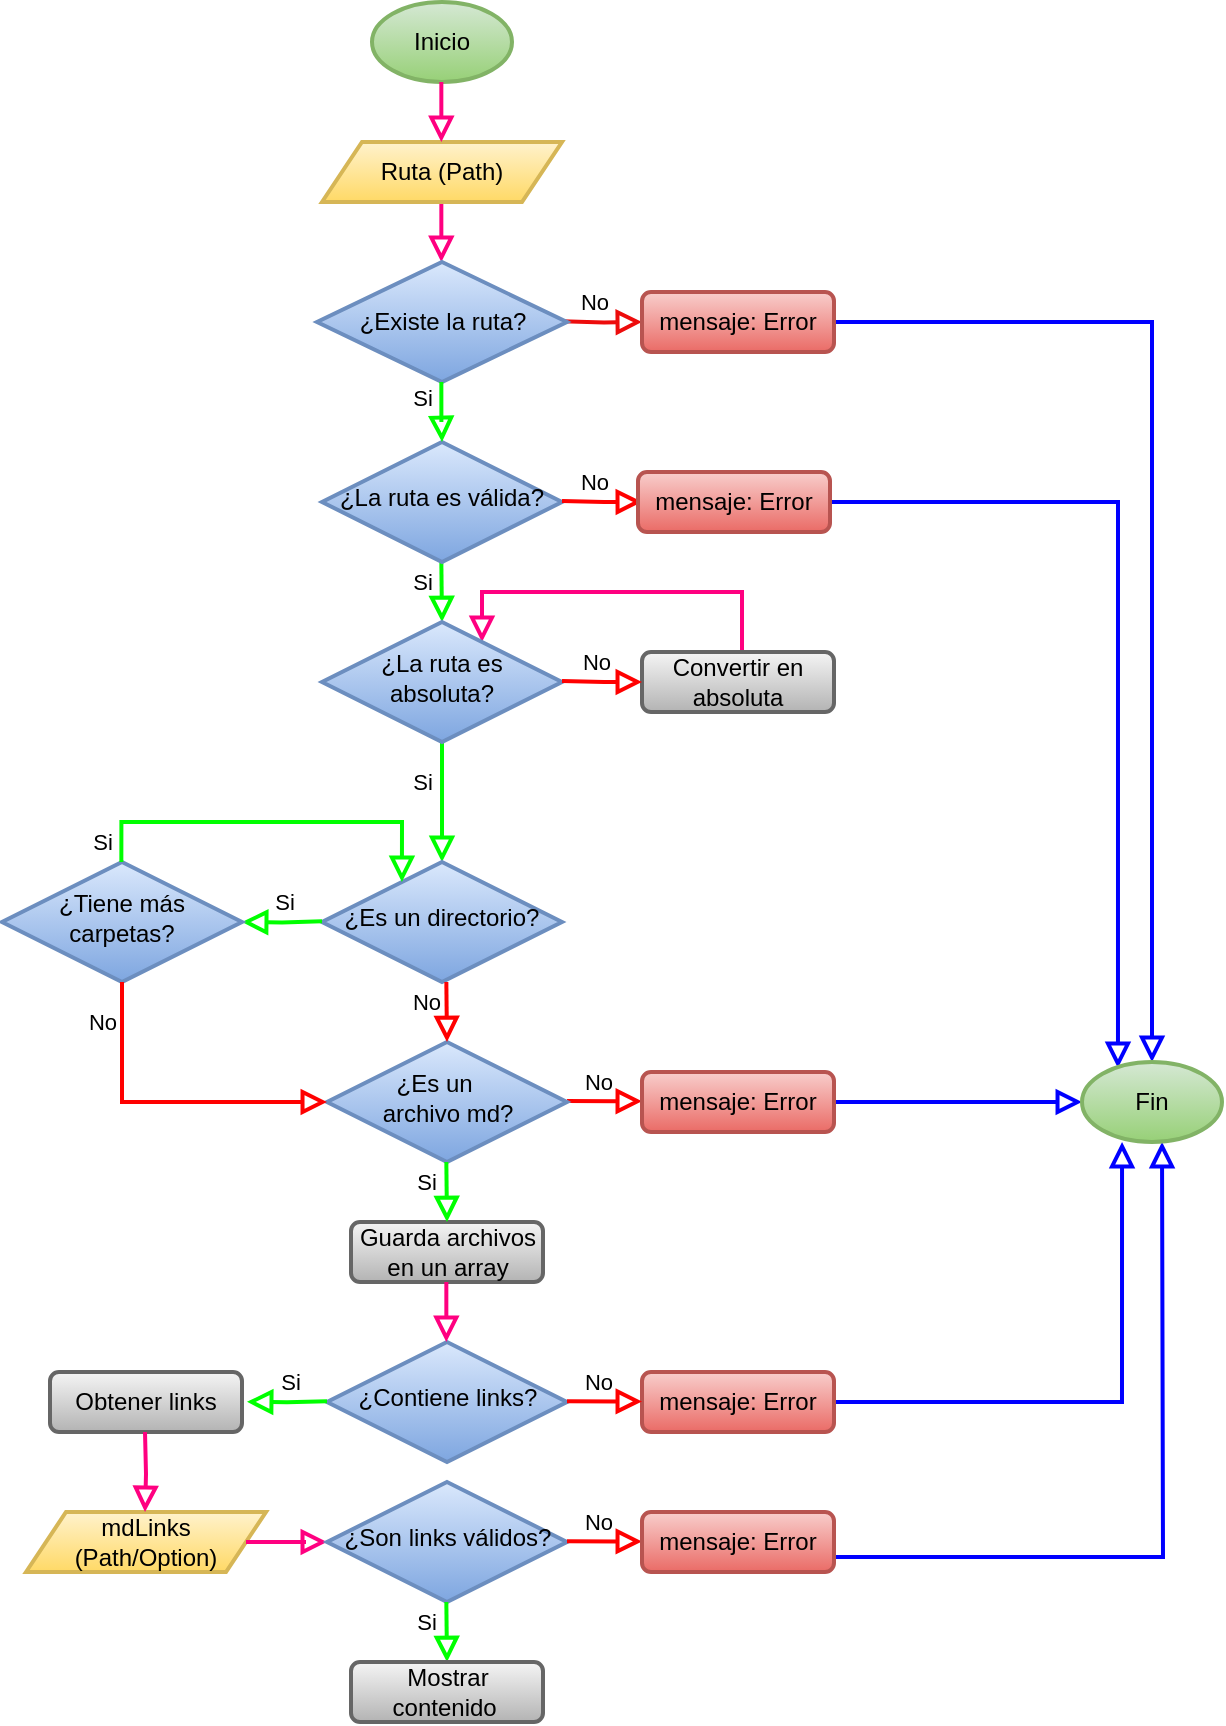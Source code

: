 <mxfile version="21.6.2" type="github">
  <diagram id="C5RBs43oDa-KdzZeNtuy" name="Page-1">
    <mxGraphModel dx="870" dy="1585" grid="1" gridSize="10" guides="1" tooltips="1" connect="1" arrows="1" fold="1" page="1" pageScale="1" pageWidth="827" pageHeight="1169" math="0" shadow="0">
      <root>
        <mxCell id="WIyWlLk6GJQsqaUBKTNV-0" />
        <mxCell id="WIyWlLk6GJQsqaUBKTNV-1" parent="WIyWlLk6GJQsqaUBKTNV-0" />
        <mxCell id="WIyWlLk6GJQsqaUBKTNV-4" value="Si" style="rounded=0;html=1;jettySize=auto;orthogonalLoop=1;fontSize=11;endArrow=block;endFill=0;endSize=8;strokeWidth=2;shadow=0;labelBackgroundColor=none;edgeStyle=orthogonalEdgeStyle;strokeColor=#00FF00;" parent="WIyWlLk6GJQsqaUBKTNV-1" edge="1">
          <mxGeometry x="-0.341" y="-10" relative="1" as="geometry">
            <mxPoint as="offset" />
            <mxPoint x="379.67" y="280" as="sourcePoint" />
            <mxPoint x="380" y="310" as="targetPoint" />
          </mxGeometry>
        </mxCell>
        <mxCell id="WIyWlLk6GJQsqaUBKTNV-5" value="No" style="edgeStyle=orthogonalEdgeStyle;rounded=0;html=1;jettySize=auto;orthogonalLoop=1;fontSize=11;endArrow=block;endFill=0;endSize=8;strokeWidth=2;shadow=0;labelBackgroundColor=none;strokeColor=#ed0c0c;" parent="WIyWlLk6GJQsqaUBKTNV-1" edge="1">
          <mxGeometry x="-0.197" y="10" relative="1" as="geometry">
            <mxPoint as="offset" />
            <mxPoint x="440" y="159.67" as="sourcePoint" />
            <mxPoint x="480" y="160" as="targetPoint" />
            <Array as="points" />
          </mxGeometry>
        </mxCell>
        <mxCell id="WIyWlLk6GJQsqaUBKTNV-6" value="¿La ruta es válida?" style="rhombus;whiteSpace=wrap;html=1;shadow=0;fontFamily=Helvetica;fontSize=12;align=center;strokeWidth=2;spacing=6;spacingTop=-4;fillColor=#dae8fc;gradientColor=#7ea6e0;strokeColor=#6c8ebf;" parent="WIyWlLk6GJQsqaUBKTNV-1" vertex="1">
          <mxGeometry x="320" y="220" width="120" height="60" as="geometry" />
        </mxCell>
        <mxCell id="v5k68ck84gna3GviRtwA-28" style="edgeStyle=orthogonalEdgeStyle;rounded=0;orthogonalLoop=1;jettySize=auto;html=1;exitX=1;exitY=0.5;exitDx=0;exitDy=0;entryX=0.5;entryY=0;entryDx=0;entryDy=0;endArrow=block;endFill=0;endSize=8;strokeColor=#0000FF;strokeWidth=2;" parent="WIyWlLk6GJQsqaUBKTNV-1" source="WIyWlLk6GJQsqaUBKTNV-7" target="v5k68ck84gna3GviRtwA-24" edge="1">
          <mxGeometry relative="1" as="geometry" />
        </mxCell>
        <mxCell id="WIyWlLk6GJQsqaUBKTNV-7" value="mensaje: Error" style="rounded=1;whiteSpace=wrap;html=1;fontSize=12;glass=0;strokeWidth=2;shadow=0;fillColor=#f8cecc;strokeColor=#b85450;gradientColor=#ea6b66;" parent="WIyWlLk6GJQsqaUBKTNV-1" vertex="1">
          <mxGeometry x="480" y="145" width="96" height="30" as="geometry" />
        </mxCell>
        <mxCell id="WIyWlLk6GJQsqaUBKTNV-8" value="Si" style="html=1;jettySize=auto;orthogonalLoop=1;fontSize=11;endArrow=block;endFill=0;endSize=8;strokeWidth=2;shadow=0;labelBackgroundColor=none;edgeStyle=orthogonalEdgeStyle;entryX=0.5;entryY=0;entryDx=0;entryDy=0;strokeColor=#00FF00;rounded=0;" parent="WIyWlLk6GJQsqaUBKTNV-1" source="WIyWlLk6GJQsqaUBKTNV-10" target="NHoTDEPhpRp6VvSiOgFJ-21" edge="1">
          <mxGeometry x="-0.345" y="-10" relative="1" as="geometry">
            <mxPoint as="offset" />
            <mxPoint x="380" y="400" as="targetPoint" />
          </mxGeometry>
        </mxCell>
        <mxCell id="WIyWlLk6GJQsqaUBKTNV-9" value="" style="edgeStyle=orthogonalEdgeStyle;rounded=0;html=1;jettySize=auto;orthogonalLoop=1;fontSize=11;endArrow=block;endFill=0;endSize=8;strokeWidth=2;shadow=0;labelBackgroundColor=none;exitX=0.521;exitY=0;exitDx=0;exitDy=0;exitPerimeter=0;strokeColor=#FF0080;" parent="WIyWlLk6GJQsqaUBKTNV-1" edge="1">
          <mxGeometry x="0.329" y="-20" relative="1" as="geometry">
            <mxPoint as="offset" />
            <mxPoint x="519.996" y="325" as="sourcePoint" />
            <mxPoint x="400" y="320" as="targetPoint" />
            <Array as="points">
              <mxPoint x="530" y="325" />
              <mxPoint x="530" y="295" />
              <mxPoint x="400" y="295" />
            </Array>
          </mxGeometry>
        </mxCell>
        <mxCell id="WIyWlLk6GJQsqaUBKTNV-10" value="¿La ruta es absoluta?" style="rhombus;whiteSpace=wrap;html=1;shadow=0;fontFamily=Helvetica;fontSize=12;align=center;strokeWidth=2;spacing=6;spacingTop=-4;fillColor=#dae8fc;gradientColor=#7ea6e0;strokeColor=#6c8ebf;" parent="WIyWlLk6GJQsqaUBKTNV-1" vertex="1">
          <mxGeometry x="320" y="310" width="120" height="60" as="geometry" />
        </mxCell>
        <object label="Inicio" id="NHoTDEPhpRp6VvSiOgFJ-0">
          <mxCell style="ellipse;whiteSpace=wrap;html=1;fillColor=#d5e8d4;strokeColor=#82b366;gradientColor=#97d077;strokeWidth=2;" parent="WIyWlLk6GJQsqaUBKTNV-1" vertex="1">
            <mxGeometry x="345" width="70" height="40" as="geometry" />
          </mxCell>
        </object>
        <mxCell id="NHoTDEPhpRp6VvSiOgFJ-4" value="" style="rounded=0;html=1;jettySize=auto;orthogonalLoop=1;fontSize=11;endArrow=block;endFill=0;endSize=8;strokeWidth=2;shadow=0;labelBackgroundColor=none;edgeStyle=orthogonalEdgeStyle;strokeColor=#FF0080;" parent="WIyWlLk6GJQsqaUBKTNV-1" edge="1">
          <mxGeometry relative="1" as="geometry">
            <mxPoint x="379.67" y="100" as="sourcePoint" />
            <mxPoint x="379.67" y="130" as="targetPoint" />
          </mxGeometry>
        </mxCell>
        <mxCell id="NHoTDEPhpRp6VvSiOgFJ-5" value="Ruta (Path)" style="shape=parallelogram;perimeter=parallelogramPerimeter;whiteSpace=wrap;html=1;fixedSize=1;fillColor=#fff2cc;gradientColor=#ffd966;strokeColor=#d6b656;strokeWidth=2;" parent="WIyWlLk6GJQsqaUBKTNV-1" vertex="1">
          <mxGeometry x="320" y="70" width="120" height="30" as="geometry" />
        </mxCell>
        <mxCell id="NHoTDEPhpRp6VvSiOgFJ-11" value="¿Existe la ruta?" style="strokeWidth=2;html=1;shape=mxgraph.flowchart.decision;spacing=0;whiteSpace=wrap;fillColor=#dae8fc;gradientColor=#7ea6e0;strokeColor=#6c8ebf;" parent="WIyWlLk6GJQsqaUBKTNV-1" vertex="1">
          <mxGeometry x="317.5" y="130" width="125" height="60" as="geometry" />
        </mxCell>
        <mxCell id="NHoTDEPhpRp6VvSiOgFJ-13" value="" style="rounded=0;html=1;jettySize=auto;orthogonalLoop=1;fontSize=11;endArrow=block;endFill=0;endSize=8;strokeWidth=2;shadow=0;labelBackgroundColor=none;edgeStyle=orthogonalEdgeStyle;strokeColor=#FF0080;" parent="WIyWlLk6GJQsqaUBKTNV-1" edge="1">
          <mxGeometry relative="1" as="geometry">
            <mxPoint x="379.67" y="40" as="sourcePoint" />
            <mxPoint x="379.67" y="70" as="targetPoint" />
          </mxGeometry>
        </mxCell>
        <mxCell id="NHoTDEPhpRp6VvSiOgFJ-15" value="Si" style="edgeStyle=orthogonalEdgeStyle;rounded=0;html=1;jettySize=auto;orthogonalLoop=1;fontSize=11;endArrow=block;endFill=0;endSize=8;strokeWidth=2;shadow=0;labelBackgroundColor=none;strokeColor=#00FF00;" parent="WIyWlLk6GJQsqaUBKTNV-1" edge="1">
          <mxGeometry x="-0.501" y="-10" relative="1" as="geometry">
            <mxPoint as="offset" />
            <mxPoint x="379.67" y="190" as="sourcePoint" />
            <mxPoint x="380" y="220" as="targetPoint" />
            <Array as="points">
              <mxPoint x="380" y="210" />
              <mxPoint x="380" y="210" />
            </Array>
          </mxGeometry>
        </mxCell>
        <mxCell id="NHoTDEPhpRp6VvSiOgFJ-16" value="No" style="edgeStyle=orthogonalEdgeStyle;rounded=0;html=1;jettySize=auto;orthogonalLoop=1;fontSize=11;endArrow=block;endFill=0;endSize=8;strokeWidth=2;shadow=0;labelBackgroundColor=none;strokeColor=#FF0000;" parent="WIyWlLk6GJQsqaUBKTNV-1" edge="1">
          <mxGeometry x="-0.197" y="10" relative="1" as="geometry">
            <mxPoint as="offset" />
            <mxPoint x="440" y="249.49" as="sourcePoint" />
            <mxPoint x="480" y="249.92" as="targetPoint" />
            <Array as="points" />
          </mxGeometry>
        </mxCell>
        <mxCell id="NHoTDEPhpRp6VvSiOgFJ-17" value="Convertir en absoluta" style="rounded=1;whiteSpace=wrap;html=1;fontSize=12;glass=0;strokeWidth=2;shadow=0;fillColor=#f5f5f5;gradientColor=#b3b3b3;strokeColor=#666666;" parent="WIyWlLk6GJQsqaUBKTNV-1" vertex="1">
          <mxGeometry x="480" y="325" width="96" height="30" as="geometry" />
        </mxCell>
        <mxCell id="v5k68ck84gna3GviRtwA-29" style="edgeStyle=orthogonalEdgeStyle;rounded=0;orthogonalLoop=1;jettySize=auto;html=1;exitX=1;exitY=0.5;exitDx=0;exitDy=0;entryX=0.257;entryY=0.075;entryDx=0;entryDy=0;entryPerimeter=0;endArrow=block;endFill=0;endSize=8;strokeColor=#0000FF;strokeWidth=2;" parent="WIyWlLk6GJQsqaUBKTNV-1" source="NHoTDEPhpRp6VvSiOgFJ-19" target="v5k68ck84gna3GviRtwA-24" edge="1">
          <mxGeometry relative="1" as="geometry" />
        </mxCell>
        <mxCell id="NHoTDEPhpRp6VvSiOgFJ-19" value="mensaje: Error" style="rounded=1;whiteSpace=wrap;html=1;fontSize=12;glass=0;strokeWidth=2;shadow=0;fillColor=#f8cecc;strokeColor=#b85450;gradientColor=#ea6b66;" parent="WIyWlLk6GJQsqaUBKTNV-1" vertex="1">
          <mxGeometry x="478" y="235" width="96" height="30" as="geometry" />
        </mxCell>
        <mxCell id="NHoTDEPhpRp6VvSiOgFJ-20" value="No" style="edgeStyle=orthogonalEdgeStyle;rounded=0;html=1;jettySize=auto;orthogonalLoop=1;fontSize=11;endArrow=block;endFill=0;endSize=8;strokeWidth=2;shadow=0;labelBackgroundColor=none;strokeColor=#FF0000;" parent="WIyWlLk6GJQsqaUBKTNV-1" edge="1">
          <mxGeometry x="-0.197" y="10" relative="1" as="geometry">
            <mxPoint as="offset" />
            <mxPoint x="440" y="339.54" as="sourcePoint" />
            <mxPoint x="480" y="339.97" as="targetPoint" />
            <Array as="points" />
          </mxGeometry>
        </mxCell>
        <mxCell id="NHoTDEPhpRp6VvSiOgFJ-21" value="¿Es un directorio?" style="rhombus;whiteSpace=wrap;html=1;shadow=0;fontFamily=Helvetica;fontSize=12;align=center;strokeWidth=2;spacing=6;spacingTop=-4;fillColor=#dae8fc;gradientColor=#7ea6e0;strokeColor=#6c8ebf;" parent="WIyWlLk6GJQsqaUBKTNV-1" vertex="1">
          <mxGeometry x="320" y="430" width="120" height="60" as="geometry" />
        </mxCell>
        <mxCell id="NHoTDEPhpRp6VvSiOgFJ-22" value="No" style="edgeStyle=orthogonalEdgeStyle;rounded=0;html=1;jettySize=auto;orthogonalLoop=1;fontSize=11;endArrow=block;endFill=0;endSize=8;strokeWidth=2;shadow=0;labelBackgroundColor=none;entryX=0;entryY=0.5;entryDx=0;entryDy=0;strokeColor=#FF0000;" parent="WIyWlLk6GJQsqaUBKTNV-1" target="NHoTDEPhpRp6VvSiOgFJ-36" edge="1">
          <mxGeometry x="-0.197" y="10" relative="1" as="geometry">
            <mxPoint as="offset" />
            <mxPoint x="442.5" y="549.55" as="sourcePoint" />
            <mxPoint x="482.5" y="549.98" as="targetPoint" />
            <Array as="points" />
          </mxGeometry>
        </mxCell>
        <mxCell id="NHoTDEPhpRp6VvSiOgFJ-23" value="Si" style="edgeStyle=orthogonalEdgeStyle;rounded=0;html=1;jettySize=auto;orthogonalLoop=1;fontSize=11;endArrow=block;endFill=0;endSize=8;strokeWidth=2;shadow=0;labelBackgroundColor=none;entryX=1;entryY=0.5;entryDx=0;entryDy=0;strokeColor=#00FF00;" parent="WIyWlLk6GJQsqaUBKTNV-1" target="NHoTDEPhpRp6VvSiOgFJ-25" edge="1">
          <mxGeometry x="-0.079" y="-10" relative="1" as="geometry">
            <mxPoint as="offset" />
            <mxPoint x="320" y="459.67" as="sourcePoint" />
            <mxPoint x="282.5" y="460.17" as="targetPoint" />
            <Array as="points" />
          </mxGeometry>
        </mxCell>
        <mxCell id="NHoTDEPhpRp6VvSiOgFJ-24" value="&amp;nbsp; &amp;nbsp; &amp;nbsp;¿Es un&amp;nbsp; &amp;nbsp; &amp;nbsp; &amp;nbsp; &amp;nbsp; archivo md?" style="rhombus;whiteSpace=wrap;html=1;shadow=0;fontFamily=Helvetica;fontSize=12;align=center;strokeWidth=2;spacing=6;spacingTop=-4;fillColor=#dae8fc;gradientColor=#7ea6e0;strokeColor=#6c8ebf;" parent="WIyWlLk6GJQsqaUBKTNV-1" vertex="1">
          <mxGeometry x="322.5" y="520" width="120" height="60" as="geometry" />
        </mxCell>
        <mxCell id="NHoTDEPhpRp6VvSiOgFJ-25" value="&lt;div style=&quot;line-height: 120%;&quot;&gt;&lt;span style=&quot;background-color: initial;&quot;&gt;¿Tiene más carpetas?&lt;/span&gt;&lt;/div&gt;" style="rhombus;whiteSpace=wrap;html=1;shadow=0;fontFamily=Helvetica;fontSize=12;align=center;strokeWidth=2;spacing=6;spacingTop=-4;fillColor=#dae8fc;gradientColor=#7ea6e0;strokeColor=#6c8ebf;" parent="WIyWlLk6GJQsqaUBKTNV-1" vertex="1">
          <mxGeometry x="160" y="430" width="120" height="60" as="geometry" />
        </mxCell>
        <mxCell id="NHoTDEPhpRp6VvSiOgFJ-26" value="Guarda archivos en un array" style="rounded=1;whiteSpace=wrap;html=1;fontSize=12;glass=0;strokeWidth=2;shadow=0;fillColor=#f5f5f5;gradientColor=#b3b3b3;strokeColor=#666666;" parent="WIyWlLk6GJQsqaUBKTNV-1" vertex="1">
          <mxGeometry x="334.5" y="610" width="96" height="30" as="geometry" />
        </mxCell>
        <mxCell id="v5k68ck84gna3GviRtwA-25" style="edgeStyle=orthogonalEdgeStyle;rounded=0;orthogonalLoop=1;jettySize=auto;html=1;exitX=1;exitY=0.5;exitDx=0;exitDy=0;endArrow=block;endFill=0;strokeWidth=2;endSize=8;strokeColor=#0000FF;" parent="WIyWlLk6GJQsqaUBKTNV-1" source="NHoTDEPhpRp6VvSiOgFJ-36" target="v5k68ck84gna3GviRtwA-24" edge="1">
          <mxGeometry relative="1" as="geometry" />
        </mxCell>
        <mxCell id="NHoTDEPhpRp6VvSiOgFJ-36" value="mensaje: Error" style="rounded=1;whiteSpace=wrap;html=1;fontSize=12;glass=0;strokeWidth=2;shadow=0;fillColor=#f8cecc;strokeColor=#b85450;gradientColor=#ea6b66;" parent="WIyWlLk6GJQsqaUBKTNV-1" vertex="1">
          <mxGeometry x="480" y="535" width="96" height="30" as="geometry" />
        </mxCell>
        <mxCell id="NHoTDEPhpRp6VvSiOgFJ-38" value="Si" style="rounded=0;html=1;jettySize=auto;orthogonalLoop=1;fontSize=11;endArrow=block;endFill=0;endSize=8;strokeWidth=2;shadow=0;labelBackgroundColor=none;edgeStyle=orthogonalEdgeStyle;entryX=0.333;entryY=0.167;entryDx=0;entryDy=0;entryPerimeter=0;strokeColor=#00FF00;" parent="WIyWlLk6GJQsqaUBKTNV-1" target="NHoTDEPhpRp6VvSiOgFJ-21" edge="1">
          <mxGeometry x="-0.895" y="10" relative="1" as="geometry">
            <mxPoint as="offset" />
            <mxPoint x="219.67" y="430" as="sourcePoint" />
            <mxPoint x="219.67" y="410" as="targetPoint" />
            <Array as="points">
              <mxPoint x="220" y="410" />
              <mxPoint x="360" y="410" />
            </Array>
          </mxGeometry>
        </mxCell>
        <mxCell id="v5k68ck84gna3GviRtwA-0" value="No" style="rounded=0;html=1;jettySize=auto;orthogonalLoop=1;fontSize=11;endArrow=block;endFill=0;endSize=8;strokeWidth=2;shadow=0;labelBackgroundColor=none;edgeStyle=orthogonalEdgeStyle;strokeColor=#FF0000;" parent="WIyWlLk6GJQsqaUBKTNV-1" edge="1">
          <mxGeometry x="-0.341" y="-10" relative="1" as="geometry">
            <mxPoint as="offset" />
            <mxPoint x="382.17" y="490" as="sourcePoint" />
            <mxPoint x="382.5" y="520" as="targetPoint" />
          </mxGeometry>
        </mxCell>
        <mxCell id="v5k68ck84gna3GviRtwA-1" value="No" style="edgeStyle=orthogonalEdgeStyle;rounded=0;html=1;jettySize=auto;orthogonalLoop=1;fontSize=11;endArrow=block;endFill=0;endSize=8;strokeWidth=2;shadow=0;labelBackgroundColor=none;entryX=0;entryY=0.5;entryDx=0;entryDy=0;exitX=0.5;exitY=1;exitDx=0;exitDy=0;strokeColor=#FF0000;" parent="WIyWlLk6GJQsqaUBKTNV-1" source="NHoTDEPhpRp6VvSiOgFJ-25" target="NHoTDEPhpRp6VvSiOgFJ-24" edge="1">
          <mxGeometry x="-0.754" y="-10" relative="1" as="geometry">
            <mxPoint as="offset" />
            <mxPoint x="257.5" y="530" as="sourcePoint" />
            <mxPoint x="297.5" y="530.43" as="targetPoint" />
            <Array as="points" />
          </mxGeometry>
        </mxCell>
        <mxCell id="v5k68ck84gna3GviRtwA-2" value="Si" style="rounded=0;html=1;jettySize=auto;orthogonalLoop=1;fontSize=11;endArrow=block;endFill=0;endSize=8;strokeWidth=2;shadow=0;labelBackgroundColor=none;edgeStyle=orthogonalEdgeStyle;strokeColor=#00FF00;" parent="WIyWlLk6GJQsqaUBKTNV-1" edge="1">
          <mxGeometry x="-0.341" y="-10" relative="1" as="geometry">
            <mxPoint as="offset" />
            <mxPoint x="382.17" y="580" as="sourcePoint" />
            <mxPoint x="382.5" y="610" as="targetPoint" />
          </mxGeometry>
        </mxCell>
        <mxCell id="v5k68ck84gna3GviRtwA-4" value="¿Contiene links?" style="rhombus;whiteSpace=wrap;html=1;shadow=0;fontFamily=Helvetica;fontSize=12;align=center;strokeWidth=2;spacing=6;spacingTop=-4;fillColor=#dae8fc;gradientColor=#7ea6e0;strokeColor=#6c8ebf;" parent="WIyWlLk6GJQsqaUBKTNV-1" vertex="1">
          <mxGeometry x="322.5" y="670" width="120" height="60" as="geometry" />
        </mxCell>
        <mxCell id="v5k68ck84gna3GviRtwA-7" value="" style="rounded=0;html=1;jettySize=auto;orthogonalLoop=1;fontSize=11;endArrow=block;endFill=0;endSize=8;strokeWidth=2;shadow=0;labelBackgroundColor=none;edgeStyle=orthogonalEdgeStyle;strokeColor=#FF0080;" parent="WIyWlLk6GJQsqaUBKTNV-1" edge="1">
          <mxGeometry relative="1" as="geometry">
            <mxPoint x="382.17" y="640" as="sourcePoint" />
            <mxPoint x="382.17" y="670" as="targetPoint" />
          </mxGeometry>
        </mxCell>
        <mxCell id="v5k68ck84gna3GviRtwA-26" style="edgeStyle=orthogonalEdgeStyle;rounded=0;orthogonalLoop=1;jettySize=auto;html=1;exitX=1;exitY=0.5;exitDx=0;exitDy=0;entryX=0.286;entryY=1;entryDx=0;entryDy=0;entryPerimeter=0;endArrow=block;endFill=0;endSize=8;strokeColor=#0000FF;strokeWidth=2;" parent="WIyWlLk6GJQsqaUBKTNV-1" source="v5k68ck84gna3GviRtwA-10" target="v5k68ck84gna3GviRtwA-24" edge="1">
          <mxGeometry relative="1" as="geometry" />
        </mxCell>
        <mxCell id="v5k68ck84gna3GviRtwA-10" value="mensaje: Error" style="rounded=1;whiteSpace=wrap;html=1;fontSize=12;glass=0;strokeWidth=2;shadow=0;fillColor=#f8cecc;strokeColor=#b85450;gradientColor=#ea6b66;" parent="WIyWlLk6GJQsqaUBKTNV-1" vertex="1">
          <mxGeometry x="480" y="685" width="96" height="30" as="geometry" />
        </mxCell>
        <mxCell id="v5k68ck84gna3GviRtwA-12" value="No" style="edgeStyle=orthogonalEdgeStyle;rounded=0;html=1;jettySize=auto;orthogonalLoop=1;fontSize=11;endArrow=block;endFill=0;endSize=8;strokeWidth=2;shadow=0;labelBackgroundColor=none;entryX=0;entryY=0.5;entryDx=0;entryDy=0;strokeColor=#FF0000;" parent="WIyWlLk6GJQsqaUBKTNV-1" edge="1">
          <mxGeometry x="-0.197" y="10" relative="1" as="geometry">
            <mxPoint as="offset" />
            <mxPoint x="442.5" y="699.68" as="sourcePoint" />
            <mxPoint x="480" y="700.13" as="targetPoint" />
            <Array as="points" />
          </mxGeometry>
        </mxCell>
        <mxCell id="v5k68ck84gna3GviRtwA-13" value="Si" style="edgeStyle=orthogonalEdgeStyle;rounded=0;html=1;jettySize=auto;orthogonalLoop=1;fontSize=11;endArrow=block;endFill=0;endSize=8;strokeWidth=2;shadow=0;labelBackgroundColor=none;entryX=1;entryY=0.5;entryDx=0;entryDy=0;strokeColor=#00FF00;" parent="WIyWlLk6GJQsqaUBKTNV-1" edge="1">
          <mxGeometry x="-0.079" y="-10" relative="1" as="geometry">
            <mxPoint as="offset" />
            <mxPoint x="322.5" y="699.57" as="sourcePoint" />
            <mxPoint x="282.5" y="699.9" as="targetPoint" />
            <Array as="points" />
          </mxGeometry>
        </mxCell>
        <mxCell id="v5k68ck84gna3GviRtwA-14" value="Obtener links" style="rounded=1;whiteSpace=wrap;html=1;fontSize=12;glass=0;strokeWidth=2;shadow=0;fillColor=#f5f5f5;gradientColor=#b3b3b3;strokeColor=#666666;" parent="WIyWlLk6GJQsqaUBKTNV-1" vertex="1">
          <mxGeometry x="184" y="685" width="96" height="30" as="geometry" />
        </mxCell>
        <mxCell id="v5k68ck84gna3GviRtwA-15" value="mdLinks (Path/Option)" style="shape=parallelogram;perimeter=parallelogramPerimeter;whiteSpace=wrap;html=1;fixedSize=1;fillColor=#fff2cc;gradientColor=#ffd966;strokeColor=#d6b656;strokeWidth=2;" parent="WIyWlLk6GJQsqaUBKTNV-1" vertex="1">
          <mxGeometry x="172" y="755" width="120" height="30" as="geometry" />
        </mxCell>
        <mxCell id="v5k68ck84gna3GviRtwA-16" value="" style="rounded=0;html=1;jettySize=auto;orthogonalLoop=1;fontSize=11;endArrow=block;endFill=0;endSize=8;strokeWidth=2;shadow=0;labelBackgroundColor=none;edgeStyle=orthogonalEdgeStyle;entryX=0.496;entryY=0;entryDx=0;entryDy=0;entryPerimeter=0;strokeColor=#FF0080;" parent="WIyWlLk6GJQsqaUBKTNV-1" target="v5k68ck84gna3GviRtwA-15" edge="1">
          <mxGeometry relative="1" as="geometry">
            <mxPoint x="231.5" y="715" as="sourcePoint" />
            <mxPoint x="231.5" y="745" as="targetPoint" />
          </mxGeometry>
        </mxCell>
        <mxCell id="v5k68ck84gna3GviRtwA-17" value="" style="rounded=0;html=1;jettySize=auto;orthogonalLoop=1;fontSize=11;endArrow=block;endFill=0;endSize=8;strokeWidth=2;shadow=0;labelBackgroundColor=none;edgeStyle=orthogonalEdgeStyle;entryX=0;entryY=0.5;entryDx=0;entryDy=0;strokeColor=#FF0080;" parent="WIyWlLk6GJQsqaUBKTNV-1" source="v5k68ck84gna3GviRtwA-15" target="v5k68ck84gna3GviRtwA-18" edge="1">
          <mxGeometry relative="1" as="geometry">
            <mxPoint x="317.5" y="760" as="sourcePoint" />
            <mxPoint x="318" y="795" as="targetPoint" />
          </mxGeometry>
        </mxCell>
        <mxCell id="v5k68ck84gna3GviRtwA-18" value="¿Son links válidos?" style="rhombus;whiteSpace=wrap;html=1;shadow=0;fontFamily=Helvetica;fontSize=12;align=center;strokeWidth=2;spacing=6;spacingTop=-4;fillColor=#dae8fc;gradientColor=#7ea6e0;strokeColor=#6c8ebf;" parent="WIyWlLk6GJQsqaUBKTNV-1" vertex="1">
          <mxGeometry x="322.5" y="740" width="120" height="60" as="geometry" />
        </mxCell>
        <mxCell id="v5k68ck84gna3GviRtwA-19" value="No" style="edgeStyle=orthogonalEdgeStyle;rounded=0;html=1;jettySize=auto;orthogonalLoop=1;fontSize=11;endArrow=block;endFill=0;endSize=8;strokeWidth=2;shadow=0;labelBackgroundColor=none;entryX=0;entryY=0.5;entryDx=0;entryDy=0;strokeColor=#FF0000;" parent="WIyWlLk6GJQsqaUBKTNV-1" edge="1">
          <mxGeometry x="-0.197" y="10" relative="1" as="geometry">
            <mxPoint as="offset" />
            <mxPoint x="442.5" y="769.67" as="sourcePoint" />
            <mxPoint x="480" y="770.12" as="targetPoint" />
            <Array as="points" />
          </mxGeometry>
        </mxCell>
        <mxCell id="v5k68ck84gna3GviRtwA-27" style="edgeStyle=orthogonalEdgeStyle;rounded=0;orthogonalLoop=1;jettySize=auto;html=1;exitX=1;exitY=0.75;exitDx=0;exitDy=0;endArrow=block;endFill=0;endSize=8;strokeColor=#0000FF;strokeWidth=2;" parent="WIyWlLk6GJQsqaUBKTNV-1" source="v5k68ck84gna3GviRtwA-20" edge="1">
          <mxGeometry relative="1" as="geometry">
            <mxPoint x="740" y="570" as="targetPoint" />
          </mxGeometry>
        </mxCell>
        <mxCell id="v5k68ck84gna3GviRtwA-20" value="mensaje: Error" style="rounded=1;whiteSpace=wrap;html=1;fontSize=12;glass=0;strokeWidth=2;shadow=0;fillColor=#f8cecc;strokeColor=#b85450;gradientColor=#ea6b66;" parent="WIyWlLk6GJQsqaUBKTNV-1" vertex="1">
          <mxGeometry x="480" y="755" width="96" height="30" as="geometry" />
        </mxCell>
        <mxCell id="v5k68ck84gna3GviRtwA-21" value="Si" style="rounded=0;html=1;jettySize=auto;orthogonalLoop=1;fontSize=11;endArrow=block;endFill=0;endSize=8;strokeWidth=2;shadow=0;labelBackgroundColor=none;edgeStyle=orthogonalEdgeStyle;strokeColor=#00FF00;" parent="WIyWlLk6GJQsqaUBKTNV-1" edge="1">
          <mxGeometry x="-0.341" y="-10" relative="1" as="geometry">
            <mxPoint as="offset" />
            <mxPoint x="382.17" y="800" as="sourcePoint" />
            <mxPoint x="382.5" y="830" as="targetPoint" />
          </mxGeometry>
        </mxCell>
        <mxCell id="v5k68ck84gna3GviRtwA-22" value="Mostrar contenido&amp;nbsp;" style="rounded=1;whiteSpace=wrap;html=1;fontSize=12;glass=0;strokeWidth=2;shadow=0;fillColor=#f5f5f5;gradientColor=#b3b3b3;strokeColor=#666666;" parent="WIyWlLk6GJQsqaUBKTNV-1" vertex="1">
          <mxGeometry x="334.5" y="830" width="96" height="30" as="geometry" />
        </mxCell>
        <object label="Fin" id="v5k68ck84gna3GviRtwA-24">
          <mxCell style="ellipse;whiteSpace=wrap;html=1;fillColor=#d5e8d4;strokeColor=#82b366;gradientColor=#97d077;strokeWidth=2;" parent="WIyWlLk6GJQsqaUBKTNV-1" vertex="1">
            <mxGeometry x="700" y="530" width="70" height="40" as="geometry" />
          </mxCell>
        </object>
      </root>
    </mxGraphModel>
  </diagram>
</mxfile>
